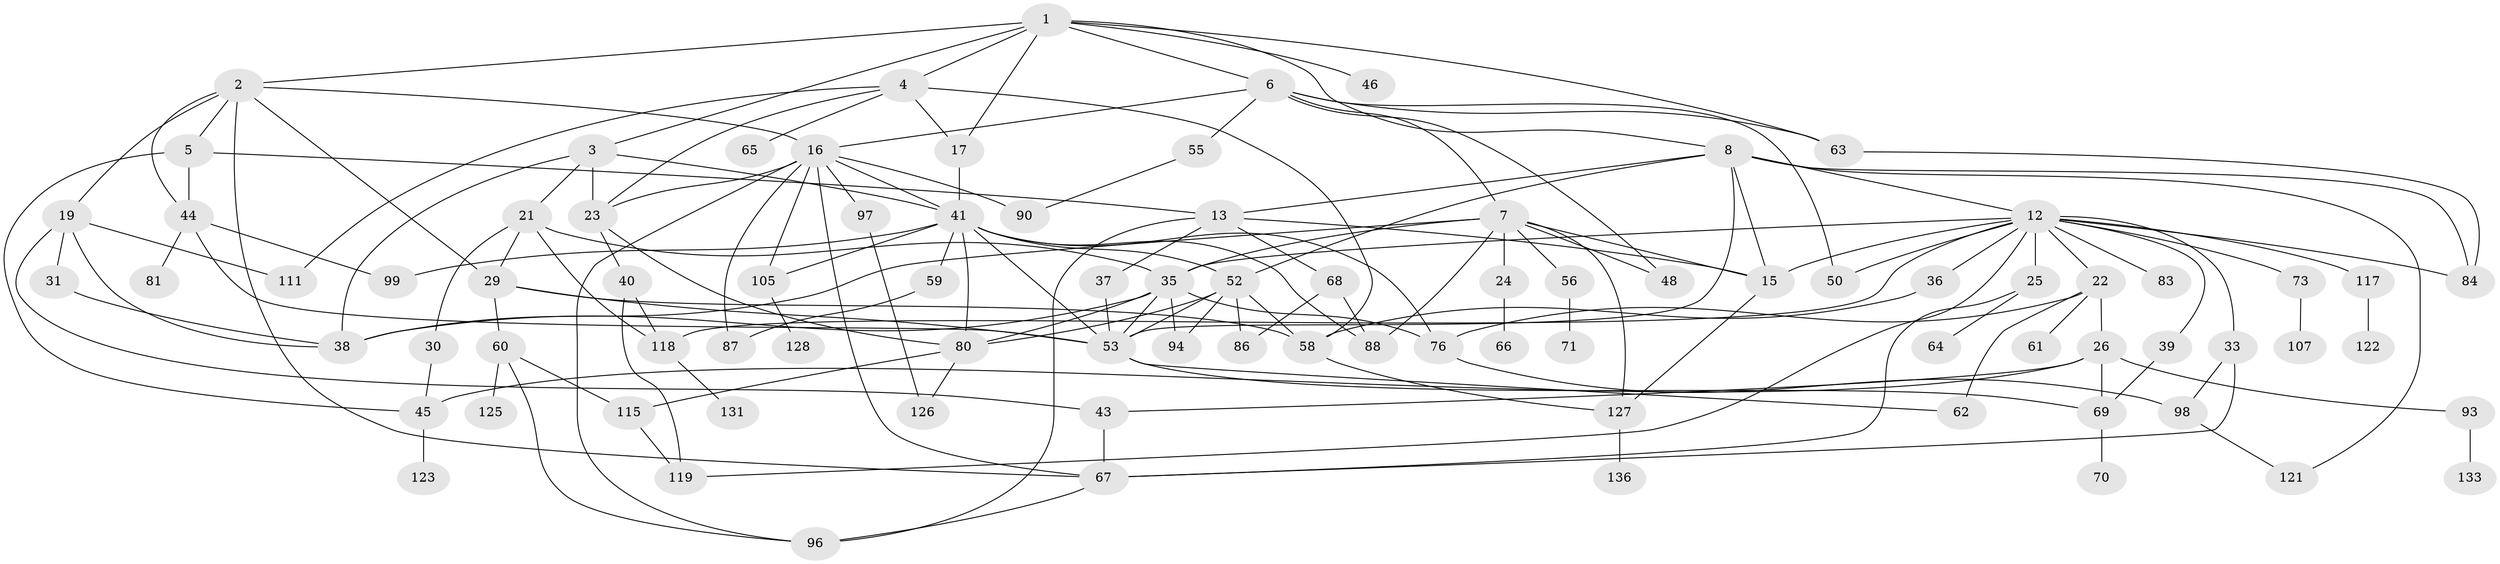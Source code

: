 // original degree distribution, {8: 0.02040816326530612, 7: 0.02040816326530612, 5: 0.09523809523809523, 6: 0.04081632653061224, 4: 0.1360544217687075, 1: 0.19727891156462585, 3: 0.20408163265306123, 2: 0.2857142857142857}
// Generated by graph-tools (version 1.1) at 2025/17/03/04/25 18:17:11]
// undirected, 88 vertices, 157 edges
graph export_dot {
graph [start="1"]
  node [color=gray90,style=filled];
  1;
  2 [super="+116"];
  3;
  4;
  5;
  6 [super="+113"];
  7 [super="+32+11+42"];
  8 [super="+78+10+9"];
  12 [super="+14"];
  13 [super="+28"];
  15 [super="+92"];
  16 [super="+27+74+57"];
  17 [super="+142+124"];
  19 [super="+77+102"];
  21;
  22;
  23;
  24;
  25;
  26 [super="+85+79"];
  29;
  30;
  31;
  33;
  35 [super="+47"];
  36;
  37;
  38 [super="+108+120"];
  39;
  40;
  41 [super="+49+72"];
  43;
  44;
  45 [super="+51"];
  46;
  48;
  50 [super="+106"];
  52 [super="+101+146"];
  53 [super="+114"];
  55;
  56;
  58 [super="+109"];
  59;
  60;
  61;
  62 [super="+135"];
  63;
  64;
  65;
  66;
  67 [super="+82+75"];
  68;
  69 [super="+110"];
  70;
  71;
  73;
  76;
  80 [super="+95"];
  81;
  83;
  84;
  86;
  87;
  88;
  90;
  93;
  94;
  96 [super="+104"];
  97 [super="+145"];
  98;
  99;
  105 [super="+147"];
  107;
  111;
  115;
  117;
  118;
  119 [super="+141"];
  121;
  122;
  123;
  125;
  126 [super="+129"];
  127;
  128;
  131;
  133;
  136;
  1 -- 2;
  1 -- 3;
  1 -- 4;
  1 -- 6;
  1 -- 8;
  1 -- 46;
  1 -- 63;
  1 -- 17;
  2 -- 5;
  2 -- 19;
  2 -- 29;
  2 -- 16;
  2 -- 44;
  2 -- 67;
  3 -- 21;
  3 -- 23;
  3 -- 41;
  3 -- 38;
  4 -- 17;
  4 -- 65;
  4 -- 111;
  4 -- 23;
  4 -- 58;
  5 -- 13;
  5 -- 44;
  5 -- 45;
  6 -- 7;
  6 -- 16;
  6 -- 55;
  6 -- 63;
  6 -- 50;
  6 -- 48;
  7 -- 35;
  7 -- 48;
  7 -- 56;
  7 -- 15;
  7 -- 24;
  7 -- 127;
  7 -- 38;
  7 -- 88;
  8 -- 15;
  8 -- 52;
  8 -- 13;
  8 -- 53;
  8 -- 121;
  8 -- 12;
  8 -- 84;
  12 -- 73;
  12 -- 83;
  12 -- 84;
  12 -- 33;
  12 -- 35;
  12 -- 36;
  12 -- 39;
  12 -- 15;
  12 -- 50;
  12 -- 117;
  12 -- 118;
  12 -- 119;
  12 -- 22;
  12 -- 25;
  13 -- 37;
  13 -- 96;
  13 -- 68;
  13 -- 15;
  15 -- 127;
  16 -- 87;
  16 -- 23;
  16 -- 105;
  16 -- 90;
  16 -- 97;
  16 -- 96;
  16 -- 41;
  16 -- 67;
  17 -- 41;
  19 -- 31;
  19 -- 43 [weight=2];
  19 -- 38;
  19 -- 111;
  21 -- 29;
  21 -- 30;
  21 -- 118;
  21 -- 35;
  22 -- 26;
  22 -- 61;
  22 -- 62;
  22 -- 76;
  23 -- 40;
  23 -- 80;
  24 -- 66;
  25 -- 64;
  25 -- 67;
  26 -- 43;
  26 -- 69;
  26 -- 45;
  26 -- 93;
  29 -- 53;
  29 -- 58;
  29 -- 60;
  30 -- 45;
  31 -- 38;
  33 -- 98;
  33 -- 67;
  35 -- 80;
  35 -- 53;
  35 -- 38;
  35 -- 76;
  35 -- 94;
  36 -- 58;
  37 -- 53;
  39 -- 69;
  40 -- 119;
  40 -- 118;
  41 -- 99;
  41 -- 76;
  41 -- 53;
  41 -- 88;
  41 -- 59;
  41 -- 105;
  41 -- 80;
  41 -- 52;
  43 -- 67;
  44 -- 81;
  44 -- 99;
  44 -- 53;
  45 -- 123;
  52 -- 80;
  52 -- 53;
  52 -- 86;
  52 -- 58;
  52 -- 94;
  53 -- 69;
  53 -- 62;
  55 -- 90;
  56 -- 71;
  58 -- 127;
  59 -- 87;
  60 -- 115;
  60 -- 125;
  60 -- 96;
  63 -- 84;
  67 -- 96;
  68 -- 86;
  68 -- 88;
  69 -- 70;
  73 -- 107;
  76 -- 98;
  80 -- 115;
  80 -- 126;
  93 -- 133;
  97 -- 126;
  98 -- 121;
  105 -- 128;
  115 -- 119;
  117 -- 122;
  118 -- 131;
  127 -- 136;
}
